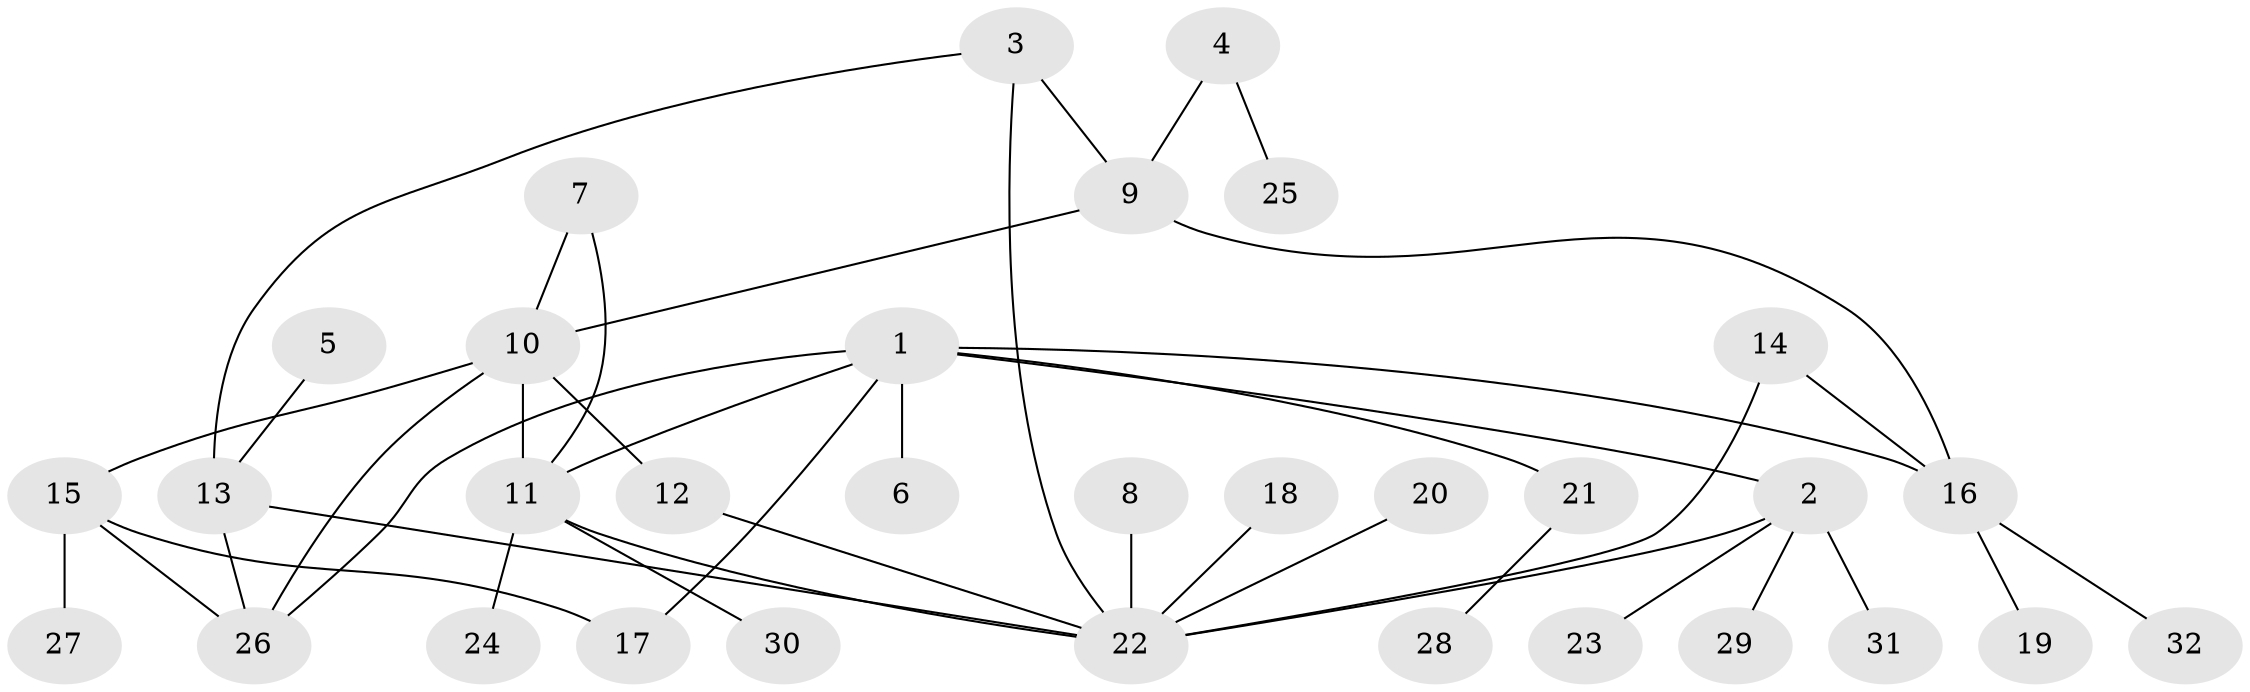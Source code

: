 // original degree distribution, {5: 0.0625, 8: 0.046875, 3: 0.078125, 7: 0.015625, 4: 0.03125, 11: 0.015625, 6: 0.03125, 2: 0.203125, 1: 0.515625}
// Generated by graph-tools (version 1.1) at 2025/02/03/09/25 03:02:50]
// undirected, 32 vertices, 42 edges
graph export_dot {
graph [start="1"]
  node [color=gray90,style=filled];
  1;
  2;
  3;
  4;
  5;
  6;
  7;
  8;
  9;
  10;
  11;
  12;
  13;
  14;
  15;
  16;
  17;
  18;
  19;
  20;
  21;
  22;
  23;
  24;
  25;
  26;
  27;
  28;
  29;
  30;
  31;
  32;
  1 -- 2 [weight=2.0];
  1 -- 6 [weight=1.0];
  1 -- 11 [weight=1.0];
  1 -- 16 [weight=1.0];
  1 -- 17 [weight=1.0];
  1 -- 21 [weight=1.0];
  1 -- 26 [weight=1.0];
  2 -- 22 [weight=1.0];
  2 -- 23 [weight=1.0];
  2 -- 29 [weight=1.0];
  2 -- 31 [weight=1.0];
  3 -- 9 [weight=1.0];
  3 -- 13 [weight=1.0];
  3 -- 22 [weight=1.0];
  4 -- 9 [weight=1.0];
  4 -- 25 [weight=1.0];
  5 -- 13 [weight=1.0];
  7 -- 10 [weight=1.0];
  7 -- 11 [weight=1.0];
  8 -- 22 [weight=1.0];
  9 -- 10 [weight=2.0];
  9 -- 16 [weight=2.0];
  10 -- 11 [weight=1.0];
  10 -- 12 [weight=1.0];
  10 -- 15 [weight=1.0];
  10 -- 26 [weight=1.0];
  11 -- 22 [weight=1.0];
  11 -- 24 [weight=1.0];
  11 -- 30 [weight=1.0];
  12 -- 22 [weight=1.0];
  13 -- 22 [weight=1.0];
  13 -- 26 [weight=1.0];
  14 -- 16 [weight=1.0];
  14 -- 22 [weight=1.0];
  15 -- 17 [weight=1.0];
  15 -- 26 [weight=1.0];
  15 -- 27 [weight=1.0];
  16 -- 19 [weight=1.0];
  16 -- 32 [weight=1.0];
  18 -- 22 [weight=1.0];
  20 -- 22 [weight=1.0];
  21 -- 28 [weight=1.0];
}
